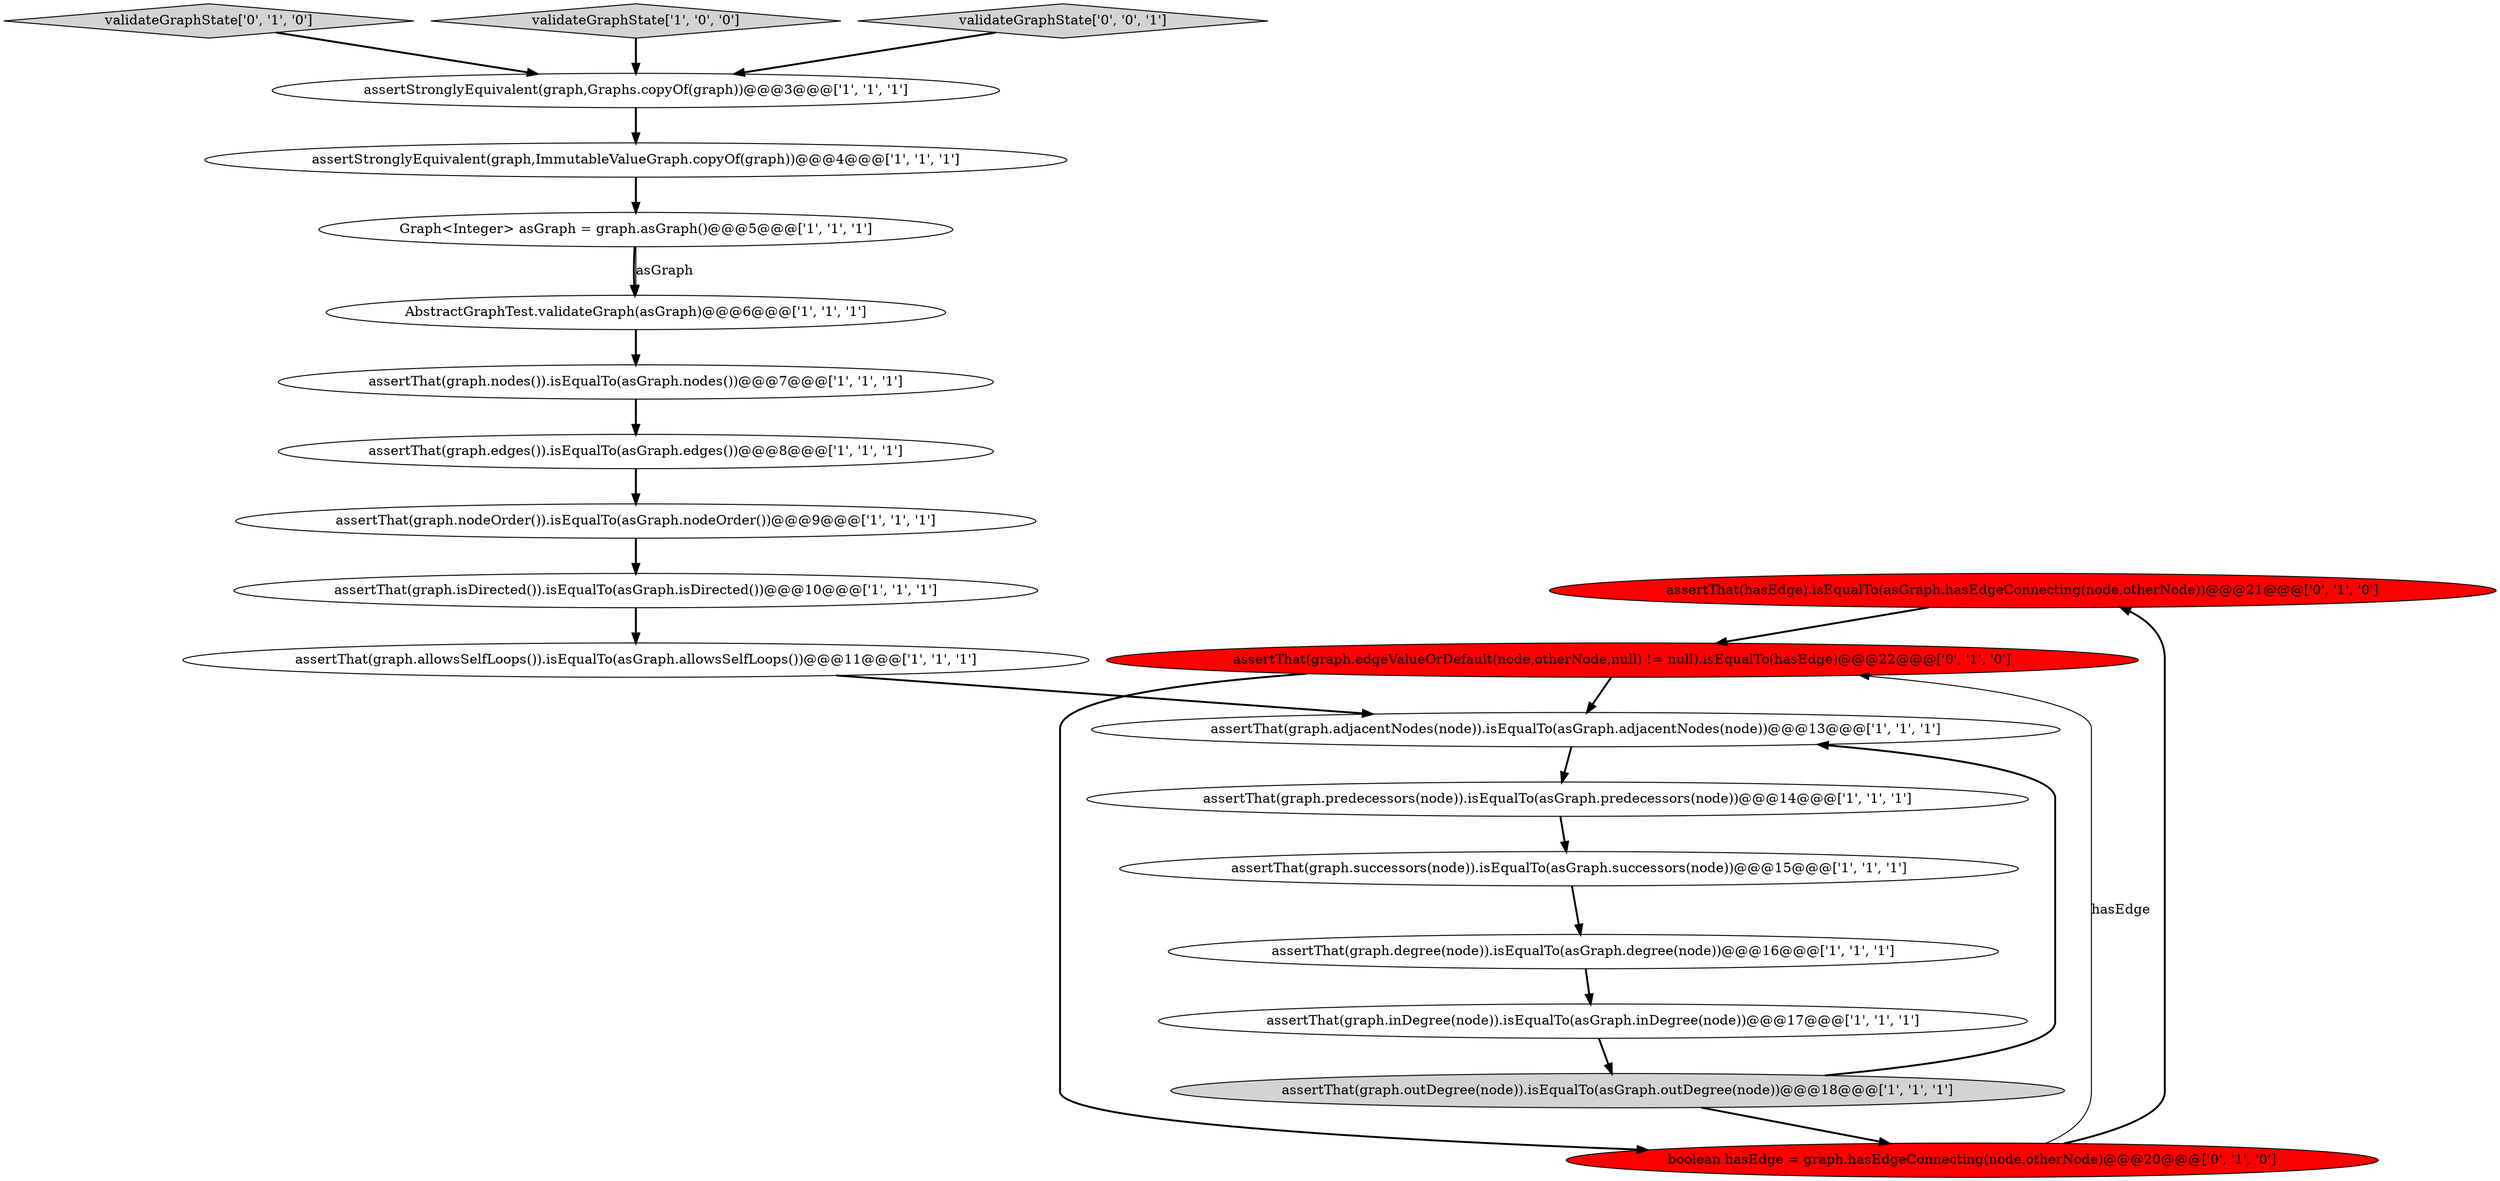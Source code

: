 digraph {
17 [style = filled, label = "assertThat(hasEdge).isEqualTo(asGraph.hasEdgeConnecting(node,otherNode))@@@21@@@['0', '1', '0']", fillcolor = red, shape = ellipse image = "AAA1AAABBB2BBB"];
19 [style = filled, label = "assertThat(graph.edgeValueOrDefault(node,otherNode,null) != null).isEqualTo(hasEdge)@@@22@@@['0', '1', '0']", fillcolor = red, shape = ellipse image = "AAA1AAABBB2BBB"];
18 [style = filled, label = "validateGraphState['0', '1', '0']", fillcolor = lightgray, shape = diamond image = "AAA0AAABBB2BBB"];
12 [style = filled, label = "assertThat(graph.inDegree(node)).isEqualTo(asGraph.inDegree(node))@@@17@@@['1', '1', '1']", fillcolor = white, shape = ellipse image = "AAA0AAABBB1BBB"];
14 [style = filled, label = "assertThat(graph.nodes()).isEqualTo(asGraph.nodes())@@@7@@@['1', '1', '1']", fillcolor = white, shape = ellipse image = "AAA0AAABBB1BBB"];
0 [style = filled, label = "assertThat(graph.outDegree(node)).isEqualTo(asGraph.outDegree(node))@@@18@@@['1', '1', '1']", fillcolor = lightgray, shape = ellipse image = "AAA0AAABBB1BBB"];
8 [style = filled, label = "assertStronglyEquivalent(graph,ImmutableValueGraph.copyOf(graph))@@@4@@@['1', '1', '1']", fillcolor = white, shape = ellipse image = "AAA0AAABBB1BBB"];
7 [style = filled, label = "Graph<Integer> asGraph = graph.asGraph()@@@5@@@['1', '1', '1']", fillcolor = white, shape = ellipse image = "AAA0AAABBB1BBB"];
3 [style = filled, label = "assertThat(graph.isDirected()).isEqualTo(asGraph.isDirected())@@@10@@@['1', '1', '1']", fillcolor = white, shape = ellipse image = "AAA0AAABBB1BBB"];
2 [style = filled, label = "assertThat(graph.nodeOrder()).isEqualTo(asGraph.nodeOrder())@@@9@@@['1', '1', '1']", fillcolor = white, shape = ellipse image = "AAA0AAABBB1BBB"];
1 [style = filled, label = "assertStronglyEquivalent(graph,Graphs.copyOf(graph))@@@3@@@['1', '1', '1']", fillcolor = white, shape = ellipse image = "AAA0AAABBB1BBB"];
5 [style = filled, label = "assertThat(graph.adjacentNodes(node)).isEqualTo(asGraph.adjacentNodes(node))@@@13@@@['1', '1', '1']", fillcolor = white, shape = ellipse image = "AAA0AAABBB1BBB"];
6 [style = filled, label = "assertThat(graph.predecessors(node)).isEqualTo(asGraph.predecessors(node))@@@14@@@['1', '1', '1']", fillcolor = white, shape = ellipse image = "AAA0AAABBB1BBB"];
11 [style = filled, label = "assertThat(graph.allowsSelfLoops()).isEqualTo(asGraph.allowsSelfLoops())@@@11@@@['1', '1', '1']", fillcolor = white, shape = ellipse image = "AAA0AAABBB1BBB"];
9 [style = filled, label = "assertThat(graph.successors(node)).isEqualTo(asGraph.successors(node))@@@15@@@['1', '1', '1']", fillcolor = white, shape = ellipse image = "AAA0AAABBB1BBB"];
4 [style = filled, label = "assertThat(graph.edges()).isEqualTo(asGraph.edges())@@@8@@@['1', '1', '1']", fillcolor = white, shape = ellipse image = "AAA0AAABBB1BBB"];
10 [style = filled, label = "validateGraphState['1', '0', '0']", fillcolor = lightgray, shape = diamond image = "AAA0AAABBB1BBB"];
16 [style = filled, label = "boolean hasEdge = graph.hasEdgeConnecting(node,otherNode)@@@20@@@['0', '1', '0']", fillcolor = red, shape = ellipse image = "AAA1AAABBB2BBB"];
15 [style = filled, label = "assertThat(graph.degree(node)).isEqualTo(asGraph.degree(node))@@@16@@@['1', '1', '1']", fillcolor = white, shape = ellipse image = "AAA0AAABBB1BBB"];
20 [style = filled, label = "validateGraphState['0', '0', '1']", fillcolor = lightgray, shape = diamond image = "AAA0AAABBB3BBB"];
13 [style = filled, label = "AbstractGraphTest.validateGraph(asGraph)@@@6@@@['1', '1', '1']", fillcolor = white, shape = ellipse image = "AAA0AAABBB1BBB"];
7->13 [style = bold, label=""];
0->16 [style = bold, label=""];
1->8 [style = bold, label=""];
2->3 [style = bold, label=""];
3->11 [style = bold, label=""];
16->19 [style = solid, label="hasEdge"];
4->2 [style = bold, label=""];
16->17 [style = bold, label=""];
20->1 [style = bold, label=""];
12->0 [style = bold, label=""];
17->19 [style = bold, label=""];
8->7 [style = bold, label=""];
19->16 [style = bold, label=""];
19->5 [style = bold, label=""];
11->5 [style = bold, label=""];
5->6 [style = bold, label=""];
18->1 [style = bold, label=""];
9->15 [style = bold, label=""];
7->13 [style = solid, label="asGraph"];
15->12 [style = bold, label=""];
6->9 [style = bold, label=""];
10->1 [style = bold, label=""];
13->14 [style = bold, label=""];
0->5 [style = bold, label=""];
14->4 [style = bold, label=""];
}
